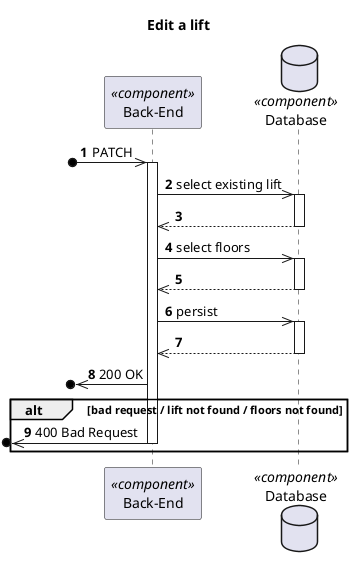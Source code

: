 @startuml Process View - Level 3

autonumber
skinparam packageStyle rect

title Edit a lift

participant "Back-End" as BE <<component>>
database "Database" as DB <<component>>

?o->> BE : PATCH

activate BE

BE ->> DB : select existing lift
activate DB
DB -->> BE
deactivate DB

BE ->> DB : select floors
activate DB
DB -->> BE
deactivate DB

BE ->> DB : persist
activate DB
DB -->> BE
deactivate DB

?o<<- BE : 200 OK

alt bad request / lift not found / floors not found
?o<<- BE : 400 Bad Request
deactivate BE
end

@enduml
